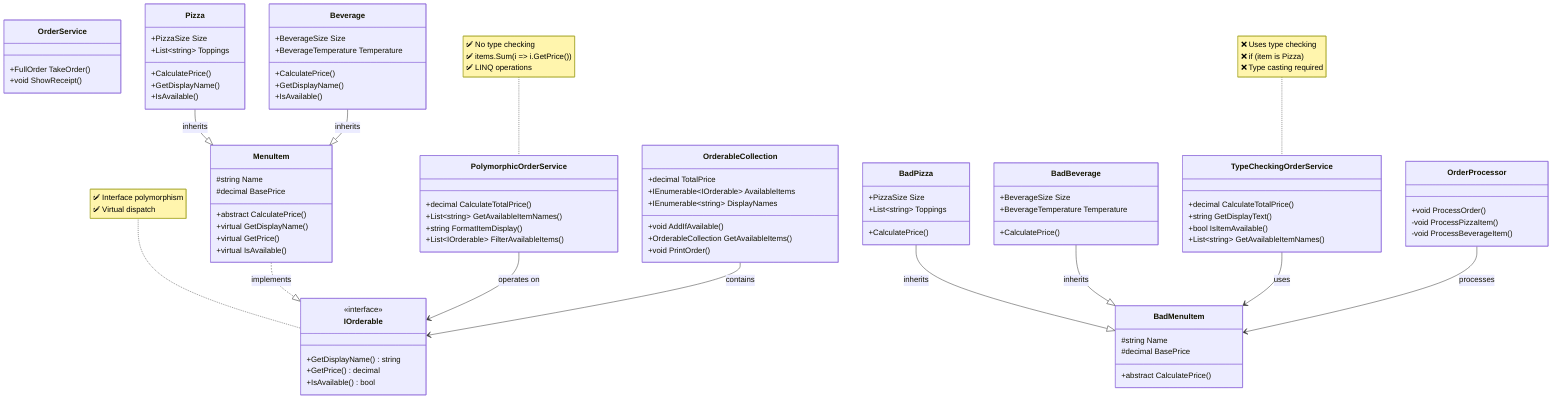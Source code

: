 classDiagram
    %% Common Infrastructure
    class OrderService {
        +FullOrder TakeOrder()
        +void ShowReceipt()
    }
    
    %% Bad Implementation - Type Checking
    class TypeCheckingOrderService {
        +decimal CalculateTotalPrice()
        +string GetDisplayText()
        +bool IsItemAvailable()
        +List~string~ GetAvailableItemNames()
    }
    
    class OrderProcessor {
        +void ProcessOrder()
        -void ProcessPizzaItem()
        -void ProcessBeverageItem()
    }
    
    class BadMenuItem {
        #string Name
        #decimal BasePrice
        +abstract CalculatePrice()
    }
    
    class BadPizza {
        +PizzaSize Size
        +List~string~ Toppings
        +CalculatePrice()
    }
    
    class BadBeverage {
        +BeverageSize Size
        +BeverageTemperature Temperature
        +CalculatePrice()
    }
    
    %% Good Implementation - Interface Polymorphism
    class IOrderable {
        <<interface>>
        +GetDisplayName() string
        +GetPrice() decimal
        +IsAvailable() bool
    }
    
    class MenuItem {
        #string Name
        #decimal BasePrice
        +abstract CalculatePrice()
        +virtual GetDisplayName()
        +virtual GetPrice()
        +virtual IsAvailable()
    }
    
    class Pizza {
        +PizzaSize Size
        +List~string~ Toppings
        +CalculatePrice()
        +GetDisplayName()
        +IsAvailable()
    }
    
    class Beverage {
        +BeverageSize Size
        +BeverageTemperature Temperature
        +CalculatePrice()
        +GetDisplayName()
        +IsAvailable()
    }
    
    class PolymorphicOrderService {
        +decimal CalculateTotalPrice()
        +List~string~ GetAvailableItemNames()
        +string FormatItemDisplay()
        +List~IOrderable~ FilterAvailableItems()
    }
    
    class OrderableCollection {
        +decimal TotalPrice
        +IEnumerable~IOrderable~ AvailableItems
        +IEnumerable~string~ DisplayNames
        +void AddIfAvailable()
        +OrderableCollection GetAvailableItems()
        +void PrintOrder()
    }
    
    %% Inheritance Relationships
    BadPizza --|> BadMenuItem : inherits
    BadBeverage --|> BadMenuItem : inherits
    
    %% Interface Implementation
    MenuItem ..|> IOrderable : implements
    Pizza --|> MenuItem : inherits
    Beverage --|> MenuItem : inherits
    
    %% Composition/Association
    PolymorphicOrderService --> IOrderable : operates on
    OrderableCollection --> IOrderable : contains
    TypeCheckingOrderService --> BadMenuItem : uses
    OrderProcessor --> BadMenuItem : processes
    
    %% Add notes for anti-patterns
    note for TypeCheckingOrderService "❌ Uses type checking<br/>❌ if (item is Pizza)<br/>❌ Type casting required"
    note for PolymorphicOrderService "✅ No type checking<br/>✅ items.Sum(i => i.GetPrice())<br/>✅ LINQ operations"
    note for IOrderable "✅ Interface polymorphism<br/>✅ Virtual dispatch"